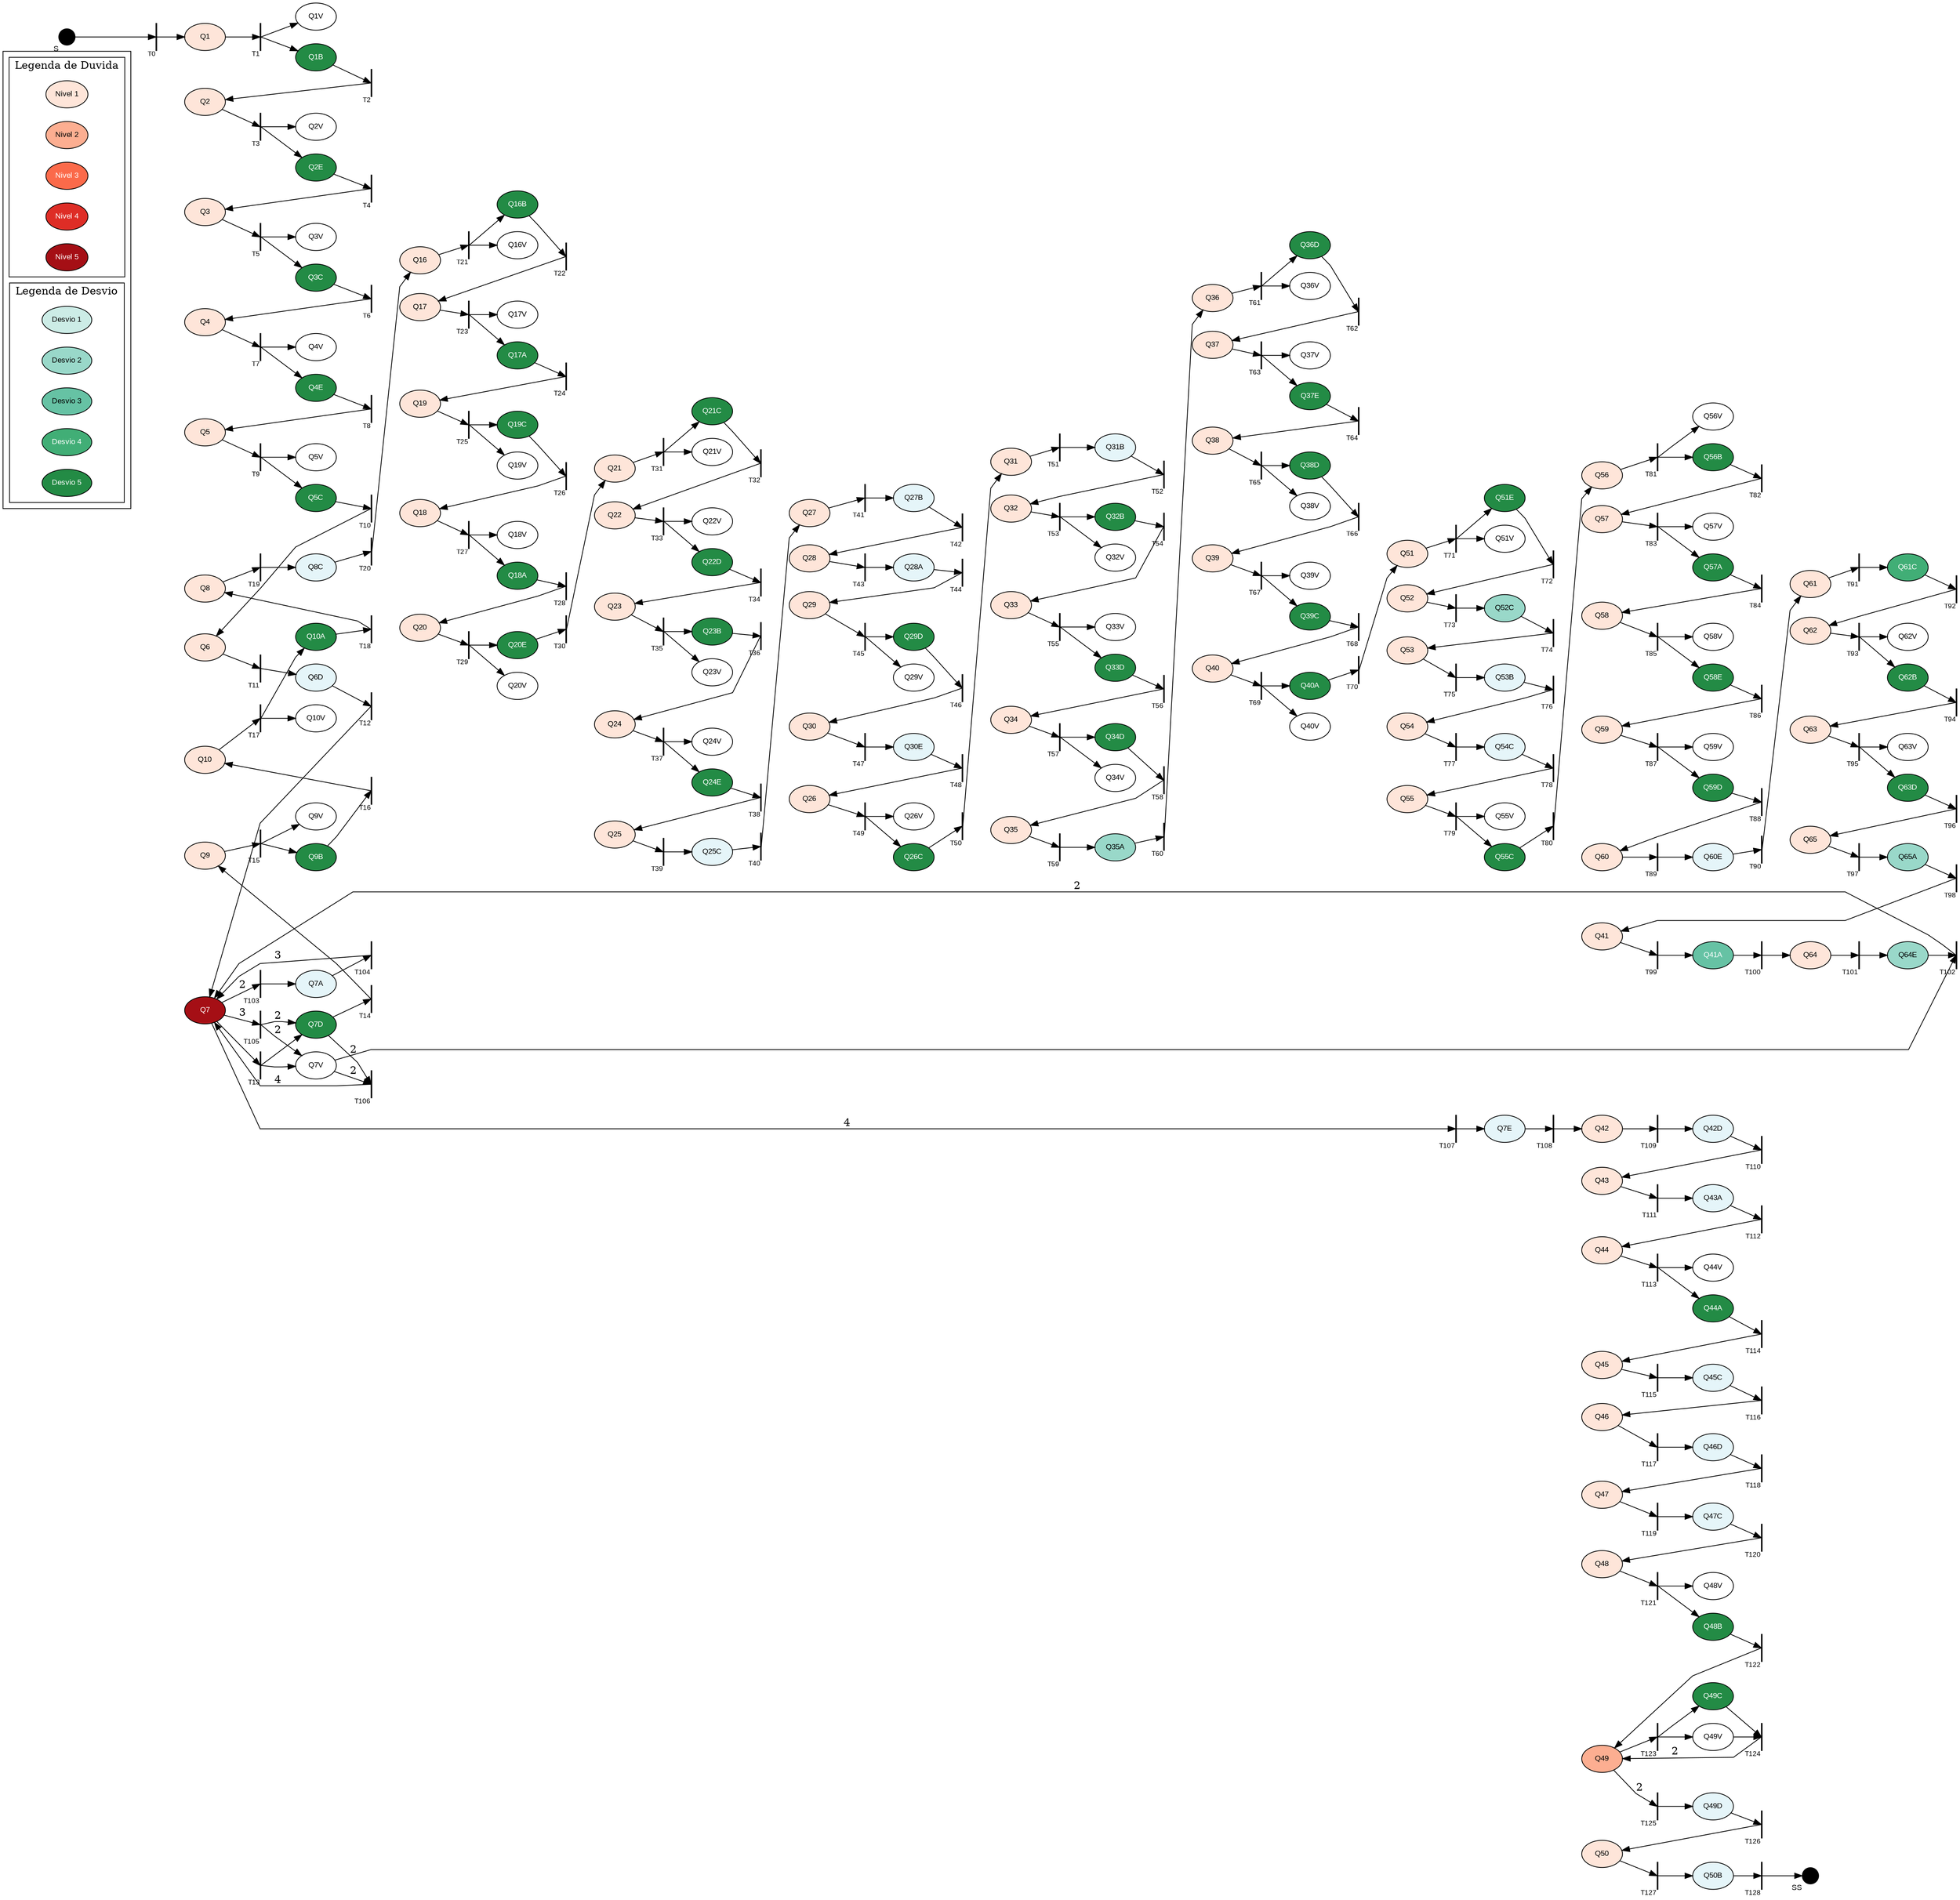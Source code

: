 digraph G { rankdir=LR; splines=polyline;
node[style=filled; fontsize=10; fontname=Arial; fontcolor=black; fillcolor=white; colorscheme=bugn9];
subgraph cluster_0{subgraph cluster_1{ label="Legenda de Duvida"
"Nivel 1"[colorscheme=reds5; fillcolor=1;]
"Nivel 2"[colorscheme=reds5; fillcolor=2;]
"Nivel 3"[colorscheme=reds5; fillcolor=3; fontcolor=white;]
"Nivel 4"[colorscheme=reds5; fillcolor=4; fontcolor=white;]
"Nivel 5"[colorscheme=reds5; fillcolor=5; fontcolor=white;]
}
subgraph cluster_2{ label="Legenda de Desvio"
"Desvio 1"[fillcolor=3;];
"Desvio 2"[fillcolor=4;];
"Desvio 3"[fillcolor=5;];
"Desvio 4"[fillcolor=6; fontcolor=white;];
"Desvio 5"[fillcolor=7; fontcolor=white;];
}}
"S"[fillcolor=black; shape=point; width=0.3; xlabel="S";];"Q1"[colorscheme="reds5"; fillcolor=1; ]; "Q1B"[fillcolor=7; fontcolor=white;]; "Q2"[colorscheme="reds5"; fillcolor=1; ]; "Q2E"[fillcolor=7; fontcolor=white;]; "Q3"[colorscheme="reds5"; fillcolor=1; ]; "Q3C"[fillcolor=7; fontcolor=white;]; "Q4"[colorscheme="reds5"; fillcolor=1; ]; "Q4E"[fillcolor=7; fontcolor=white;]; "Q5"[colorscheme="reds5"; fillcolor=1; ]; "Q5C"[fillcolor=7; fontcolor=white;]; "Q6"[colorscheme="reds5"; fillcolor=1; ]; "Q6D"[fillcolor=2; ]; "Q7"[colorscheme="reds5"; fillcolor=5; fontcolor=white;]; "Q7D"[fillcolor=7; fontcolor=white;]; "Q9"[colorscheme="reds5"; fillcolor=1; ]; "Q9B"[fillcolor=7; fontcolor=white;]; "Q10"[colorscheme="reds5"; fillcolor=1; ]; "Q10A"[fillcolor=7; fontcolor=white;]; "Q8"[colorscheme="reds5"; fillcolor=1; ]; "Q8C"[fillcolor=2; ]; "Q16"[colorscheme="reds5"; fillcolor=1; ]; "Q16B"[fillcolor=7; fontcolor=white;]; "Q17"[colorscheme="reds5"; fillcolor=1; ]; "Q17A"[fillcolor=7; fontcolor=white;]; "Q19"[colorscheme="reds5"; fillcolor=1; ]; "Q19C"[fillcolor=7; fontcolor=white;]; "Q18"[colorscheme="reds5"; fillcolor=1; ]; "Q18A"[fillcolor=7; fontcolor=white;]; "Q20"[colorscheme="reds5"; fillcolor=1; ]; "Q20E"[fillcolor=7; fontcolor=white;]; "Q21"[colorscheme="reds5"; fillcolor=1; ]; "Q21C"[fillcolor=7; fontcolor=white;]; "Q22"[colorscheme="reds5"; fillcolor=1; ]; "Q22D"[fillcolor=7; fontcolor=white;]; "Q23"[colorscheme="reds5"; fillcolor=1; ]; "Q23B"[fillcolor=7; fontcolor=white;]; "Q24"[colorscheme="reds5"; fillcolor=1; ]; "Q24E"[fillcolor=7; fontcolor=white;]; "Q25"[colorscheme="reds5"; fillcolor=1; ]; "Q25C"[fillcolor=2; ]; "Q27"[colorscheme="reds5"; fillcolor=1; ]; "Q27B"[fillcolor=2; ]; "Q28"[colorscheme="reds5"; fillcolor=1; ]; "Q28A"[fillcolor=2; ]; "Q29"[colorscheme="reds5"; fillcolor=1; ]; "Q29D"[fillcolor=7; fontcolor=white;]; "Q30"[colorscheme="reds5"; fillcolor=1; ]; "Q30E"[fillcolor=2; ]; "Q26"[colorscheme="reds5"; fillcolor=1; ]; "Q26C"[fillcolor=7; fontcolor=white;]; "Q31"[colorscheme="reds5"; fillcolor=1; ]; "Q31B"[fillcolor=2; ]; "Q32"[colorscheme="reds5"; fillcolor=1; ]; "Q32B"[fillcolor=7; fontcolor=white;]; "Q33"[colorscheme="reds5"; fillcolor=1; ]; "Q33D"[fillcolor=7; fontcolor=white;]; "Q34"[colorscheme="reds5"; fillcolor=1; ]; "Q34D"[fillcolor=7; fontcolor=white;]; "Q35"[colorscheme="reds5"; fillcolor=1; ]; "Q35A"[fillcolor=4; ]; "Q36"[colorscheme="reds5"; fillcolor=1; ]; "Q36D"[fillcolor=7; fontcolor=white;]; "Q37"[colorscheme="reds5"; fillcolor=1; ]; "Q37E"[fillcolor=7; fontcolor=white;]; "Q38"[colorscheme="reds5"; fillcolor=1; ]; "Q38D"[fillcolor=7; fontcolor=white;]; "Q39"[colorscheme="reds5"; fillcolor=1; ]; "Q39C"[fillcolor=7; fontcolor=white;]; "Q40"[colorscheme="reds5"; fillcolor=1; ]; "Q40A"[fillcolor=7; fontcolor=white;]; "Q51"[colorscheme="reds5"; fillcolor=1; ]; "Q51E"[fillcolor=7; fontcolor=white;]; "Q52"[colorscheme="reds5"; fillcolor=1; ]; "Q52C"[fillcolor=4; ]; "Q53"[colorscheme="reds5"; fillcolor=1; ]; "Q53B"[fillcolor=2; ]; "Q54"[colorscheme="reds5"; fillcolor=1; ]; "Q54C"[fillcolor=2; ]; "Q55"[colorscheme="reds5"; fillcolor=1; ]; "Q55C"[fillcolor=7; fontcolor=white;]; "Q56"[colorscheme="reds5"; fillcolor=1; ]; "Q56B"[fillcolor=7; fontcolor=white;]; "Q57"[colorscheme="reds5"; fillcolor=1; ]; "Q57A"[fillcolor=7; fontcolor=white;]; "Q58"[colorscheme="reds5"; fillcolor=1; ]; "Q58E"[fillcolor=7; fontcolor=white;]; "Q59"[colorscheme="reds5"; fillcolor=1; ]; "Q59D"[fillcolor=7; fontcolor=white;]; "Q60"[colorscheme="reds5"; fillcolor=1; ]; "Q60E"[fillcolor=2; ]; "Q61"[colorscheme="reds5"; fillcolor=1; ]; "Q61C"[fillcolor=6; fontcolor=white;]; "Q62"[colorscheme="reds5"; fillcolor=1; ]; "Q62B"[fillcolor=7; fontcolor=white;]; "Q63"[colorscheme="reds5"; fillcolor=1; ]; "Q63D"[fillcolor=7; fontcolor=white;]; "Q65"[colorscheme="reds5"; fillcolor=1; ]; "Q65A"[fillcolor=4; ]; "Q41"[colorscheme="reds5"; fillcolor=1; ]; "Q41A"[fillcolor=5; fontcolor=white;]; "Q64"[colorscheme="reds5"; fillcolor=1; ]; "Q64E"[fillcolor=4; ]; "Q7A"[fillcolor=2; ]; "Q7E"[fillcolor=2; ]; "Q42"[colorscheme="reds5"; fillcolor=1; ]; "Q42D"[fillcolor=2; ]; "Q43"[colorscheme="reds5"; fillcolor=1; ]; "Q43A"[fillcolor=2; ]; "Q44"[colorscheme="reds5"; fillcolor=1; ]; "Q44A"[fillcolor=7; fontcolor=white;]; "Q45"[colorscheme="reds5"; fillcolor=1; ]; "Q45C"[fillcolor=2; ]; "Q46"[colorscheme="reds5"; fillcolor=1; ]; "Q46D"[fillcolor=2; ]; "Q47"[colorscheme="reds5"; fillcolor=1; ]; "Q47C"[fillcolor=2; ]; "Q48"[colorscheme="reds5"; fillcolor=1; ]; "Q48B"[fillcolor=7; fontcolor=white;]; "Q49"[colorscheme="reds5"; fillcolor=2; ]; "Q49C"[fillcolor=7; fontcolor=white;]; "Q49D"[fillcolor=2; ]; "Q50"[colorscheme="reds5"; fillcolor=1; ]; "Q50B"[fillcolor=2; ]; "SS"[fillcolor=black; shape=point; width=0.3; xlabel="SS";];"T0"[fillcolor=black; shape=box; label=""; width=0.01; fontsize=9; xlabel="T0"]; "T1"[fillcolor=black; shape=box; label=""; width=0.01; fontsize=9; xlabel="T1"]; "T2"[fillcolor=black; shape=box; label=""; width=0.01; fontsize=9; xlabel="T2"]; "T3"[fillcolor=black; shape=box; label=""; width=0.01; fontsize=9; xlabel="T3"]; "T4"[fillcolor=black; shape=box; label=""; width=0.01; fontsize=9; xlabel="T4"]; "T5"[fillcolor=black; shape=box; label=""; width=0.01; fontsize=9; xlabel="T5"]; "T6"[fillcolor=black; shape=box; label=""; width=0.01; fontsize=9; xlabel="T6"]; "T7"[fillcolor=black; shape=box; label=""; width=0.01; fontsize=9; xlabel="T7"]; "T8"[fillcolor=black; shape=box; label=""; width=0.01; fontsize=9; xlabel="T8"]; "T9"[fillcolor=black; shape=box; label=""; width=0.01; fontsize=9; xlabel="T9"]; "T10"[fillcolor=black; shape=box; label=""; width=0.01; fontsize=9; xlabel="T10"]; "T11"[fillcolor=black; shape=box; label=""; width=0.01; fontsize=9; xlabel="T11"]; "T12"[fillcolor=black; shape=box; label=""; width=0.01; fontsize=9; xlabel="T12"]; "T13"[fillcolor=black; shape=box; label=""; width=0.01; fontsize=9; xlabel="T13"]; "T14"[fillcolor=black; shape=box; label=""; width=0.01; fontsize=9; xlabel="T14"]; "T15"[fillcolor=black; shape=box; label=""; width=0.01; fontsize=9; xlabel="T15"]; "T16"[fillcolor=black; shape=box; label=""; width=0.01; fontsize=9; xlabel="T16"]; "T17"[fillcolor=black; shape=box; label=""; width=0.01; fontsize=9; xlabel="T17"]; "T18"[fillcolor=black; shape=box; label=""; width=0.01; fontsize=9; xlabel="T18"]; "T19"[fillcolor=black; shape=box; label=""; width=0.01; fontsize=9; xlabel="T19"]; "T20"[fillcolor=black; shape=box; label=""; width=0.01; fontsize=9; xlabel="T20"]; "T21"[fillcolor=black; shape=box; label=""; width=0.01; fontsize=9; xlabel="T21"]; "T22"[fillcolor=black; shape=box; label=""; width=0.01; fontsize=9; xlabel="T22"]; "T23"[fillcolor=black; shape=box; label=""; width=0.01; fontsize=9; xlabel="T23"]; "T24"[fillcolor=black; shape=box; label=""; width=0.01; fontsize=9; xlabel="T24"]; "T25"[fillcolor=black; shape=box; label=""; width=0.01; fontsize=9; xlabel="T25"]; "T26"[fillcolor=black; shape=box; label=""; width=0.01; fontsize=9; xlabel="T26"]; "T27"[fillcolor=black; shape=box; label=""; width=0.01; fontsize=9; xlabel="T27"]; "T28"[fillcolor=black; shape=box; label=""; width=0.01; fontsize=9; xlabel="T28"]; "T29"[fillcolor=black; shape=box; label=""; width=0.01; fontsize=9; xlabel="T29"]; "T30"[fillcolor=black; shape=box; label=""; width=0.01; fontsize=9; xlabel="T30"]; "T31"[fillcolor=black; shape=box; label=""; width=0.01; fontsize=9; xlabel="T31"]; "T32"[fillcolor=black; shape=box; label=""; width=0.01; fontsize=9; xlabel="T32"]; "T33"[fillcolor=black; shape=box; label=""; width=0.01; fontsize=9; xlabel="T33"]; "T34"[fillcolor=black; shape=box; label=""; width=0.01; fontsize=9; xlabel="T34"]; "T35"[fillcolor=black; shape=box; label=""; width=0.01; fontsize=9; xlabel="T35"]; "T36"[fillcolor=black; shape=box; label=""; width=0.01; fontsize=9; xlabel="T36"]; "T37"[fillcolor=black; shape=box; label=""; width=0.01; fontsize=9; xlabel="T37"]; "T38"[fillcolor=black; shape=box; label=""; width=0.01; fontsize=9; xlabel="T38"]; "T39"[fillcolor=black; shape=box; label=""; width=0.01; fontsize=9; xlabel="T39"]; "T40"[fillcolor=black; shape=box; label=""; width=0.01; fontsize=9; xlabel="T40"]; "T41"[fillcolor=black; shape=box; label=""; width=0.01; fontsize=9; xlabel="T41"]; "T42"[fillcolor=black; shape=box; label=""; width=0.01; fontsize=9; xlabel="T42"]; "T43"[fillcolor=black; shape=box; label=""; width=0.01; fontsize=9; xlabel="T43"]; "T44"[fillcolor=black; shape=box; label=""; width=0.01; fontsize=9; xlabel="T44"]; "T45"[fillcolor=black; shape=box; label=""; width=0.01; fontsize=9; xlabel="T45"]; "T46"[fillcolor=black; shape=box; label=""; width=0.01; fontsize=9; xlabel="T46"]; "T47"[fillcolor=black; shape=box; label=""; width=0.01; fontsize=9; xlabel="T47"]; "T48"[fillcolor=black; shape=box; label=""; width=0.01; fontsize=9; xlabel="T48"]; "T49"[fillcolor=black; shape=box; label=""; width=0.01; fontsize=9; xlabel="T49"]; "T50"[fillcolor=black; shape=box; label=""; width=0.01; fontsize=9; xlabel="T50"]; "T51"[fillcolor=black; shape=box; label=""; width=0.01; fontsize=9; xlabel="T51"]; "T52"[fillcolor=black; shape=box; label=""; width=0.01; fontsize=9; xlabel="T52"]; "T53"[fillcolor=black; shape=box; label=""; width=0.01; fontsize=9; xlabel="T53"]; "T54"[fillcolor=black; shape=box; label=""; width=0.01; fontsize=9; xlabel="T54"]; "T55"[fillcolor=black; shape=box; label=""; width=0.01; fontsize=9; xlabel="T55"]; "T56"[fillcolor=black; shape=box; label=""; width=0.01; fontsize=9; xlabel="T56"]; "T57"[fillcolor=black; shape=box; label=""; width=0.01; fontsize=9; xlabel="T57"]; "T58"[fillcolor=black; shape=box; label=""; width=0.01; fontsize=9; xlabel="T58"]; "T59"[fillcolor=black; shape=box; label=""; width=0.01; fontsize=9; xlabel="T59"]; "T60"[fillcolor=black; shape=box; label=""; width=0.01; fontsize=9; xlabel="T60"]; "T61"[fillcolor=black; shape=box; label=""; width=0.01; fontsize=9; xlabel="T61"]; "T62"[fillcolor=black; shape=box; label=""; width=0.01; fontsize=9; xlabel="T62"]; "T63"[fillcolor=black; shape=box; label=""; width=0.01; fontsize=9; xlabel="T63"]; "T64"[fillcolor=black; shape=box; label=""; width=0.01; fontsize=9; xlabel="T64"]; "T65"[fillcolor=black; shape=box; label=""; width=0.01; fontsize=9; xlabel="T65"]; "T66"[fillcolor=black; shape=box; label=""; width=0.01; fontsize=9; xlabel="T66"]; "T67"[fillcolor=black; shape=box; label=""; width=0.01; fontsize=9; xlabel="T67"]; "T68"[fillcolor=black; shape=box; label=""; width=0.01; fontsize=9; xlabel="T68"]; "T69"[fillcolor=black; shape=box; label=""; width=0.01; fontsize=9; xlabel="T69"]; "T70"[fillcolor=black; shape=box; label=""; width=0.01; fontsize=9; xlabel="T70"]; "T71"[fillcolor=black; shape=box; label=""; width=0.01; fontsize=9; xlabel="T71"]; "T72"[fillcolor=black; shape=box; label=""; width=0.01; fontsize=9; xlabel="T72"]; "T73"[fillcolor=black; shape=box; label=""; width=0.01; fontsize=9; xlabel="T73"]; "T74"[fillcolor=black; shape=box; label=""; width=0.01; fontsize=9; xlabel="T74"]; "T75"[fillcolor=black; shape=box; label=""; width=0.01; fontsize=9; xlabel="T75"]; "T76"[fillcolor=black; shape=box; label=""; width=0.01; fontsize=9; xlabel="T76"]; "T77"[fillcolor=black; shape=box; label=""; width=0.01; fontsize=9; xlabel="T77"]; "T78"[fillcolor=black; shape=box; label=""; width=0.01; fontsize=9; xlabel="T78"]; "T79"[fillcolor=black; shape=box; label=""; width=0.01; fontsize=9; xlabel="T79"]; "T80"[fillcolor=black; shape=box; label=""; width=0.01; fontsize=9; xlabel="T80"]; "T81"[fillcolor=black; shape=box; label=""; width=0.01; fontsize=9; xlabel="T81"]; "T82"[fillcolor=black; shape=box; label=""; width=0.01; fontsize=9; xlabel="T82"]; "T83"[fillcolor=black; shape=box; label=""; width=0.01; fontsize=9; xlabel="T83"]; "T84"[fillcolor=black; shape=box; label=""; width=0.01; fontsize=9; xlabel="T84"]; "T85"[fillcolor=black; shape=box; label=""; width=0.01; fontsize=9; xlabel="T85"]; "T86"[fillcolor=black; shape=box; label=""; width=0.01; fontsize=9; xlabel="T86"]; "T87"[fillcolor=black; shape=box; label=""; width=0.01; fontsize=9; xlabel="T87"]; "T88"[fillcolor=black; shape=box; label=""; width=0.01; fontsize=9; xlabel="T88"]; "T89"[fillcolor=black; shape=box; label=""; width=0.01; fontsize=9; xlabel="T89"]; "T90"[fillcolor=black; shape=box; label=""; width=0.01; fontsize=9; xlabel="T90"]; "T91"[fillcolor=black; shape=box; label=""; width=0.01; fontsize=9; xlabel="T91"]; "T92"[fillcolor=black; shape=box; label=""; width=0.01; fontsize=9; xlabel="T92"]; "T93"[fillcolor=black; shape=box; label=""; width=0.01; fontsize=9; xlabel="T93"]; "T94"[fillcolor=black; shape=box; label=""; width=0.01; fontsize=9; xlabel="T94"]; "T95"[fillcolor=black; shape=box; label=""; width=0.01; fontsize=9; xlabel="T95"]; "T96"[fillcolor=black; shape=box; label=""; width=0.01; fontsize=9; xlabel="T96"]; "T97"[fillcolor=black; shape=box; label=""; width=0.01; fontsize=9; xlabel="T97"]; "T98"[fillcolor=black; shape=box; label=""; width=0.01; fontsize=9; xlabel="T98"]; "T99"[fillcolor=black; shape=box; label=""; width=0.01; fontsize=9; xlabel="T99"]; "T100"[fillcolor=black; shape=box; label=""; width=0.01; fontsize=9; xlabel="T100"]; "T101"[fillcolor=black; shape=box; label=""; width=0.01; fontsize=9; xlabel="T101"]; "T102"[fillcolor=black; shape=box; label=""; width=0.01; fontsize=9; xlabel="T102"]; "T103"[fillcolor=black; shape=box; label=""; width=0.01; fontsize=9; xlabel="T103"]; "T104"[fillcolor=black; shape=box; label=""; width=0.01; fontsize=9; xlabel="T104"]; "T105"[fillcolor=black; shape=box; label=""; width=0.01; fontsize=9; xlabel="T105"]; "T106"[fillcolor=black; shape=box; label=""; width=0.01; fontsize=9; xlabel="T106"]; "T107"[fillcolor=black; shape=box; label=""; width=0.01; fontsize=9; xlabel="T107"]; "T108"[fillcolor=black; shape=box; label=""; width=0.01; fontsize=9; xlabel="T108"]; "T109"[fillcolor=black; shape=box; label=""; width=0.01; fontsize=9; xlabel="T109"]; "T110"[fillcolor=black; shape=box; label=""; width=0.01; fontsize=9; xlabel="T110"]; "T111"[fillcolor=black; shape=box; label=""; width=0.01; fontsize=9; xlabel="T111"]; "T112"[fillcolor=black; shape=box; label=""; width=0.01; fontsize=9; xlabel="T112"]; "T113"[fillcolor=black; shape=box; label=""; width=0.01; fontsize=9; xlabel="T113"]; "T114"[fillcolor=black; shape=box; label=""; width=0.01; fontsize=9; xlabel="T114"]; "T115"[fillcolor=black; shape=box; label=""; width=0.01; fontsize=9; xlabel="T115"]; "T116"[fillcolor=black; shape=box; label=""; width=0.01; fontsize=9; xlabel="T116"]; "T117"[fillcolor=black; shape=box; label=""; width=0.01; fontsize=9; xlabel="T117"]; "T118"[fillcolor=black; shape=box; label=""; width=0.01; fontsize=9; xlabel="T118"]; "T119"[fillcolor=black; shape=box; label=""; width=0.01; fontsize=9; xlabel="T119"]; "T120"[fillcolor=black; shape=box; label=""; width=0.01; fontsize=9; xlabel="T120"]; "T121"[fillcolor=black; shape=box; label=""; width=0.01; fontsize=9; xlabel="T121"]; "T122"[fillcolor=black; shape=box; label=""; width=0.01; fontsize=9; xlabel="T122"]; "T123"[fillcolor=black; shape=box; label=""; width=0.01; fontsize=9; xlabel="T123"]; "T124"[fillcolor=black; shape=box; label=""; width=0.01; fontsize=9; xlabel="T124"]; "T125"[fillcolor=black; shape=box; label=""; width=0.01; fontsize=9; xlabel="T125"]; "T126"[fillcolor=black; shape=box; label=""; width=0.01; fontsize=9; xlabel="T126"]; "T127"[fillcolor=black; shape=box; label=""; width=0.01; fontsize=9; xlabel="T127"]; "T128"[fillcolor=black; shape=box; label=""; width=0.01; fontsize=9; xlabel="T128"]; {rank=same; "Q1"; "Q2"; "Q3"; "Q4"; "Q5"; "Q6"; "Q7"; "Q9"; "Q10"; "Q8"; }{rank=same; "Q16"; "Q17"; "Q19"; "Q18"; "Q20"; }{rank=same; "Q21"; "Q22"; "Q23"; "Q24"; "Q25"; }{rank=same; "Q27"; "Q28"; "Q29"; "Q30"; "Q26"; }{rank=same; "Q31"; "Q32"; "Q33"; "Q34"; "Q35"; }{rank=same; "Q36"; "Q37"; "Q38"; "Q39"; "Q40"; }{rank=same; "Q51"; "Q52"; "Q53"; "Q54"; "Q55"; }{rank=same; "Q56"; "Q57"; "Q58"; "Q59"; "Q60"; }{rank=same; "Q61"; "Q62"; "Q63"; "Q65"; "Q64"; }{rank=same; "Q41"; "Q42"; "Q43"; "Q44"; "Q45"; "Q46"; "Q47"; "Q48"; "Q49"; "Q50"; }"S"->"T0" "T0"->"Q1" "Q1"->"T1" "T1"->"Q1B" "T1"->"Q1V" "Q1B"->"T2" "T2"->"Q2" "Q2"->"T3" "T3"->"Q2E" "T3"->"Q2V" "Q2E"->"T4" "T4"->"Q3" "Q3"->"T5" "T5"->"Q3C" "T5"->"Q3V" "Q3C"->"T6" "T6"->"Q4" "Q4"->"T7" "T7"->"Q4E" "T7"->"Q4V" "Q4E"->"T8" "T8"->"Q5" "Q5"->"T9" "T9"->"Q5C" "T9"->"Q5V" "Q5C"->"T10" "T10"->"Q6" "Q6"->"T11" "T11"->"Q6D" "Q6D"->"T12" "T12"->"Q7" "Q7"->"T13" "T13"->"Q7D" "T13"->"Q7V" "Q7D"->"T14" "T14"->"Q9" "Q9"->"T15" "T15"->"Q9B" "T15"->"Q9V" "Q9B"->"T16" "T16"->"Q10" "Q10"->"T17" "T17"->"Q10A" "T17"->"Q10V" "Q10A"->"T18" "T18"->"Q8" "Q8"->"T19" "T19"->"Q8C" "Q8C"->"T20" "T20"->"Q16" "Q16"->"T21" "T21"->"Q16B" "T21"->"Q16V" "Q16B"->"T22" "T22"->"Q17" "Q17"->"T23" "T23"->"Q17A" "T23"->"Q17V" "Q17A"->"T24" "T24"->"Q19" "Q19"->"T25" "T25"->"Q19C" "T25"->"Q19V" "Q19C"->"T26" "T26"->"Q18" "Q18"->"T27" "T27"->"Q18A" "T27"->"Q18V" "Q18A"->"T28" "T28"->"Q20" "Q20"->"T29" "T29"->"Q20E" "T29"->"Q20V" "Q20E"->"T30" "T30"->"Q21" "Q21"->"T31" "T31"->"Q21C" "T31"->"Q21V" "Q21C"->"T32" "T32"->"Q22" "Q22"->"T33" "T33"->"Q22D" "T33"->"Q22V" "Q22D"->"T34" "T34"->"Q23" "Q23"->"T35" "T35"->"Q23B" "T35"->"Q23V" "Q23B"->"T36" "T36"->"Q24" "Q24"->"T37" "T37"->"Q24E" "T37"->"Q24V" "Q24E"->"T38" "T38"->"Q25" "Q25"->"T39" "T39"->"Q25C" "Q25C"->"T40" "T40"->"Q27" "Q27"->"T41" "T41"->"Q27B" "Q27B"->"T42" "T42"->"Q28" "Q28"->"T43" "T43"->"Q28A" "Q28A"->"T44" "T44"->"Q29" "Q29"->"T45" "T45"->"Q29D" "T45"->"Q29V" "Q29D"->"T46" "T46"->"Q30" "Q30"->"T47" "T47"->"Q30E" "Q30E"->"T48" "T48"->"Q26" "Q26"->"T49" "T49"->"Q26C" "T49"->"Q26V" "Q26C"->"T50" "T50"->"Q31" "Q31"->"T51" "T51"->"Q31B" "Q31B"->"T52" "T52"->"Q32" "Q32"->"T53" "T53"->"Q32B" "T53"->"Q32V" "Q32B"->"T54" "T54"->"Q33" "Q33"->"T55" "T55"->"Q33D" "T55"->"Q33V" "Q33D"->"T56" "T56"->"Q34" "Q34"->"T57" "T57"->"Q34D" "T57"->"Q34V" "Q34D"->"T58" "T58"->"Q35" "Q35"->"T59" "T59"->"Q35A" "Q35A"->"T60" "T60"->"Q36" "Q36"->"T61" "T61"->"Q36D" "T61"->"Q36V" "Q36D"->"T62" "T62"->"Q37" "Q37"->"T63" "T63"->"Q37E" "T63"->"Q37V" "Q37E"->"T64" "T64"->"Q38" "Q38"->"T65" "T65"->"Q38D" "T65"->"Q38V" "Q38D"->"T66" "T66"->"Q39" "Q39"->"T67" "T67"->"Q39C" "T67"->"Q39V" "Q39C"->"T68" "T68"->"Q40" "Q40"->"T69" "T69"->"Q40A" "T69"->"Q40V" "Q40A"->"T70" "T70"->"Q51" "Q51"->"T71" "T71"->"Q51E" "T71"->"Q51V" "Q51E"->"T72" "T72"->"Q52" "Q52"->"T73" "T73"->"Q52C" "Q52C"->"T74" "T74"->"Q53" "Q53"->"T75" "T75"->"Q53B" "Q53B"->"T76" "T76"->"Q54" "Q54"->"T77" "T77"->"Q54C" "Q54C"->"T78" "T78"->"Q55" "Q55"->"T79" "T79"->"Q55C" "T79"->"Q55V" "Q55C"->"T80" "T80"->"Q56" "Q56"->"T81" "T81"->"Q56B" "T81"->"Q56V" "Q56B"->"T82" "T82"->"Q57" "Q57"->"T83" "T83"->"Q57A" "T83"->"Q57V" "Q57A"->"T84" "T84"->"Q58" "Q58"->"T85" "T85"->"Q58E" "T85"->"Q58V" "Q58E"->"T86" "T86"->"Q59" "Q59"->"T87" "T87"->"Q59D" "T87"->"Q59V" "Q59D"->"T88" "T88"->"Q60" "Q60"->"T89" "T89"->"Q60E" "Q60E"->"T90" "T90"->"Q61" "Q61"->"T91" "T91"->"Q61C" "Q61C"->"T92" "T92"->"Q62" "Q62"->"T93" "T93"->"Q62B" "T93"->"Q62V" "Q62B"->"T94" "T94"->"Q63" "Q63"->"T95" "T95"->"Q63D" "T95"->"Q63V" "Q63D"->"T96" "T96"->"Q65" "Q65"->"T97" "T97"->"Q65A" "Q65A"->"T98" "T98"->"Q41" "Q41"->"T99" "T99"->"Q41A" "Q41A"->"T100" "T100"->"Q64" "Q64"->"T101" "T101"->"Q64E" "Q64E"->"T102" "Q7V"->"T102" "T102"->"Q7"[label="2";]; "Q7"->"T103"[label="2";]; "T103"->"Q7A" "Q7A"->"T104" "T104"->"Q7"[label="3";]; "Q7"->"T105"[label="3";]; "T105"->"Q7D"[label="2";]; "T105"->"Q7V"[label="2";]; "Q7D"->"T106"[label="2";]; "Q7V"->"T106"[label="2";]; "T106"->"Q7"[label="4";]; "Q7"->"T107"[label="4";]; "T107"->"Q7E" "Q7E"->"T108" "T108"->"Q42" "Q42"->"T109" "T109"->"Q42D" "Q42D"->"T110" "T110"->"Q43" "Q43"->"T111" "T111"->"Q43A" "Q43A"->"T112" "T112"->"Q44" "Q44"->"T113" "T113"->"Q44A" "T113"->"Q44V" "Q44A"->"T114" "T114"->"Q45" "Q45"->"T115" "T115"->"Q45C" "Q45C"->"T116" "T116"->"Q46" "Q46"->"T117" "T117"->"Q46D" "Q46D"->"T118" "T118"->"Q47" "Q47"->"T119" "T119"->"Q47C" "Q47C"->"T120" "T120"->"Q48" "Q48"->"T121" "T121"->"Q48B" "T121"->"Q48V" "Q48B"->"T122" "T122"->"Q49" "Q49"->"T123" "T123"->"Q49C" "T123"->"Q49V" "Q49C"->"T124" "Q49V"->"T124" "T124"->"Q49"[label="2";]; "Q49"->"T125"[label="2";]; "T125"->"Q49D" "Q49D"->"T126" "T126"->"Q50" "Q50"->"T127" "T127"->"Q50B" "Q50B"->"T128" "T128"->"SS" }